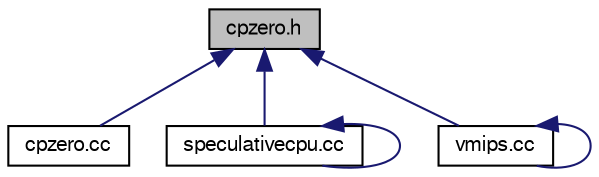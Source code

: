 digraph G
{
  edge [fontname="FreeSans",fontsize="10",labelfontname="FreeSans",labelfontsize="10"];
  node [fontname="FreeSans",fontsize="10",shape=record];
  Node1 [label="cpzero.h",height=0.2,width=0.4,color="black", fillcolor="grey75", style="filled" fontcolor="black"];
  Node1 -> Node2 [dir=back,color="midnightblue",fontsize="10",style="solid"];
  Node2 [label="cpzero.cc",height=0.2,width=0.4,color="black", fillcolor="white", style="filled",URL="$cpzero_8cc.html"];
  Node1 -> Node3 [dir=back,color="midnightblue",fontsize="10",style="solid"];
  Node3 [label="speculativecpu.cc",height=0.2,width=0.4,color="black", fillcolor="white", style="filled",URL="$speculativecpu_8cc.html"];
  Node3 -> Node3 [dir=back,color="midnightblue",fontsize="10",style="solid"];
  Node1 -> Node4 [dir=back,color="midnightblue",fontsize="10",style="solid"];
  Node4 [label="vmips.cc",height=0.2,width=0.4,color="black", fillcolor="white", style="filled",URL="$vmips_8cc.html"];
  Node4 -> Node4 [dir=back,color="midnightblue",fontsize="10",style="solid"];
}
